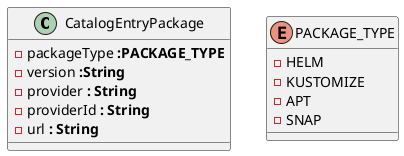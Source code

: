 @startuml

class  CatalogEntryPackage {
     - packageType <b>:PACKAGE_TYPE</b>
     - version <b>:String</b>
     - provider <b>: String</b>
     - providerId <b>: String</b>
     - url <b>: String</b>
}

enum PACKAGE_TYPE {
     - HELM
     - KUSTOMIZE
     - APT
     - SNAP
}

@enduml